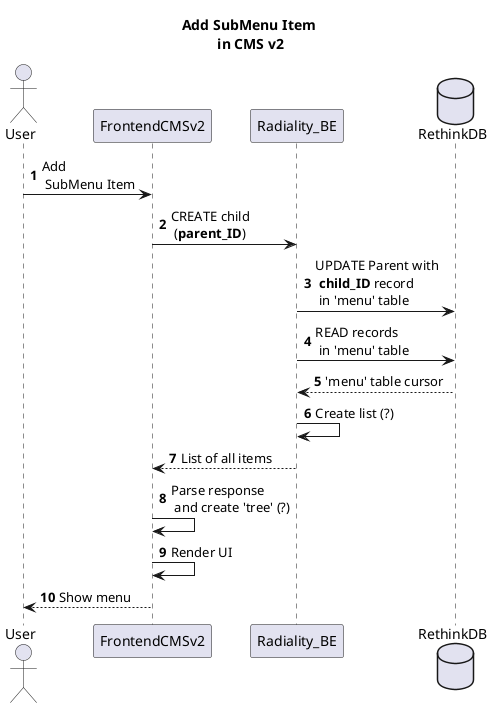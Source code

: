 @startuml
autonumber
title Add SubMenu Item\n in CMS v2

actor User
participant FrontendCMSv2
participant Radiality_BE
database RethinkDB

User -> FrontendCMSv2 : Add\n SubMenu Item
FrontendCMSv2 -> Radiality_BE : CREATE child\n (<b>parent_ID</b>)
Radiality_BE -> RethinkDB : UPDATE Parent with\n <b>child_ID</b> record\n in 'menu' table
Radiality_BE -> RethinkDB : READ records\n in 'menu' table
RethinkDB --> Radiality_BE : 'menu' table cursor
Radiality_BE -> Radiality_BE : Create list (?)
Radiality_BE --> FrontendCMSv2 : List of all items
FrontendCMSv2 -> FrontendCMSv2 : Parse response\n and create 'tree' (?)
FrontendCMSv2 -> FrontendCMSv2 : Render UI
FrontendCMSv2 --> User : Show menu

@enduml